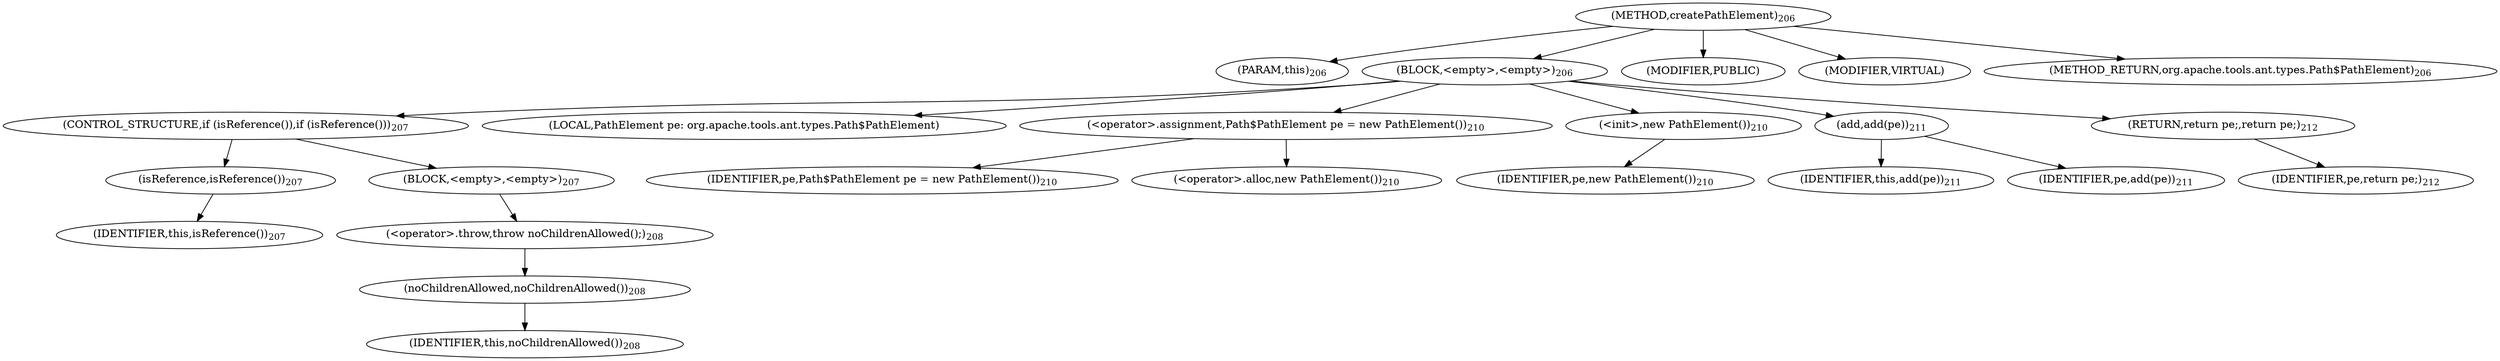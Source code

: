 digraph "createPathElement" {  
"356" [label = <(METHOD,createPathElement)<SUB>206</SUB>> ]
"43" [label = <(PARAM,this)<SUB>206</SUB>> ]
"357" [label = <(BLOCK,&lt;empty&gt;,&lt;empty&gt;)<SUB>206</SUB>> ]
"358" [label = <(CONTROL_STRUCTURE,if (isReference()),if (isReference()))<SUB>207</SUB>> ]
"359" [label = <(isReference,isReference())<SUB>207</SUB>> ]
"42" [label = <(IDENTIFIER,this,isReference())<SUB>207</SUB>> ]
"360" [label = <(BLOCK,&lt;empty&gt;,&lt;empty&gt;)<SUB>207</SUB>> ]
"361" [label = <(&lt;operator&gt;.throw,throw noChildrenAllowed();)<SUB>208</SUB>> ]
"362" [label = <(noChildrenAllowed,noChildrenAllowed())<SUB>208</SUB>> ]
"44" [label = <(IDENTIFIER,this,noChildrenAllowed())<SUB>208</SUB>> ]
"46" [label = <(LOCAL,PathElement pe: org.apache.tools.ant.types.Path$PathElement)> ]
"363" [label = <(&lt;operator&gt;.assignment,Path$PathElement pe = new PathElement())<SUB>210</SUB>> ]
"364" [label = <(IDENTIFIER,pe,Path$PathElement pe = new PathElement())<SUB>210</SUB>> ]
"365" [label = <(&lt;operator&gt;.alloc,new PathElement())<SUB>210</SUB>> ]
"366" [label = <(&lt;init&gt;,new PathElement())<SUB>210</SUB>> ]
"45" [label = <(IDENTIFIER,pe,new PathElement())<SUB>210</SUB>> ]
"367" [label = <(add,add(pe))<SUB>211</SUB>> ]
"47" [label = <(IDENTIFIER,this,add(pe))<SUB>211</SUB>> ]
"368" [label = <(IDENTIFIER,pe,add(pe))<SUB>211</SUB>> ]
"369" [label = <(RETURN,return pe;,return pe;)<SUB>212</SUB>> ]
"370" [label = <(IDENTIFIER,pe,return pe;)<SUB>212</SUB>> ]
"371" [label = <(MODIFIER,PUBLIC)> ]
"372" [label = <(MODIFIER,VIRTUAL)> ]
"373" [label = <(METHOD_RETURN,org.apache.tools.ant.types.Path$PathElement)<SUB>206</SUB>> ]
  "356" -> "43" 
  "356" -> "357" 
  "356" -> "371" 
  "356" -> "372" 
  "356" -> "373" 
  "357" -> "358" 
  "357" -> "46" 
  "357" -> "363" 
  "357" -> "366" 
  "357" -> "367" 
  "357" -> "369" 
  "358" -> "359" 
  "358" -> "360" 
  "359" -> "42" 
  "360" -> "361" 
  "361" -> "362" 
  "362" -> "44" 
  "363" -> "364" 
  "363" -> "365" 
  "366" -> "45" 
  "367" -> "47" 
  "367" -> "368" 
  "369" -> "370" 
}
